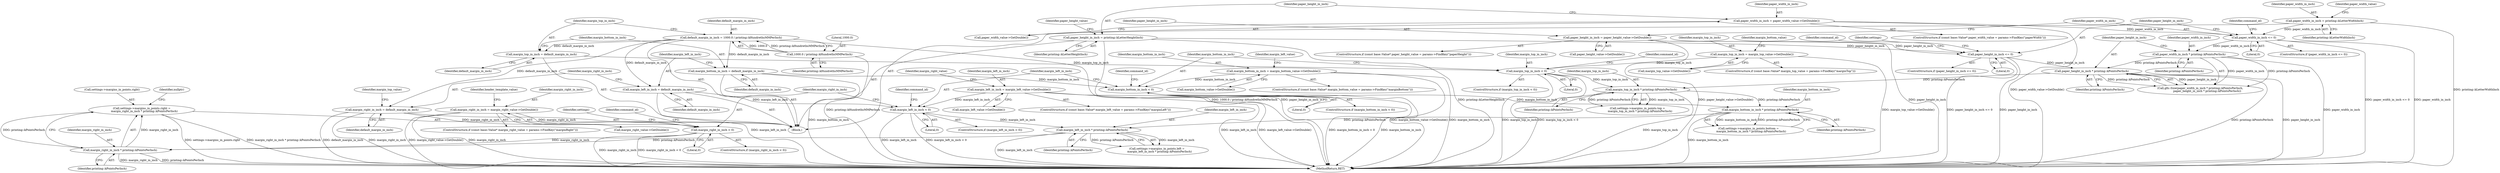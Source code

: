 digraph "0_Chrome_c59ad14fc61393a50b2ca3e89c7ecaba7028c4c4_3@integer" {
"1000332" [label="(Call,settings->margins_in_points.right =\n      margin_right_in_inch * printing::kPointsPerInch)"];
"1000338" [label="(Call,margin_right_in_inch * printing::kPointsPerInch)"];
"1000298" [label="(Call,margin_right_in_inch < 0)"];
"1000234" [label="(Call,margin_right_in_inch = default_margin_in_inch)"];
"1000216" [label="(Call,default_margin_in_inch = 1000.0 / printing::kHundrethsMMPerInch)"];
"1000218" [label="(Call,1000.0 / printing::kHundrethsMMPerInch)"];
"1000254" [label="(Call,margin_right_in_inch = margin_right_value->GetDouble())"];
"1000329" [label="(Call,margin_left_in_inch * printing::kPointsPerInch)"];
"1000290" [label="(Call,margin_left_in_inch < 0)"];
"1000230" [label="(Call,margin_left_in_inch = default_margin_in_inch)"];
"1000249" [label="(Call,margin_left_in_inch = margin_left_value->GetDouble())"];
"1000320" [label="(Call,margin_bottom_in_inch * printing::kPointsPerInch)"];
"1000282" [label="(Call,margin_bottom_in_inch < 0)"];
"1000226" [label="(Call,margin_bottom_in_inch = default_margin_in_inch)"];
"1000244" [label="(Call,margin_bottom_in_inch = margin_bottom_value->GetDouble())"];
"1000311" [label="(Call,margin_top_in_inch * printing::kPointsPerInch)"];
"1000274" [label="(Call,margin_top_in_inch < 0)"];
"1000222" [label="(Call,margin_top_in_inch = default_margin_in_inch)"];
"1000239" [label="(Call,margin_top_in_inch = margin_top_value->GetDouble())"];
"1000212" [label="(Call,paper_height_in_inch * printing::kPointsPerInch)"];
"1000197" [label="(Call,paper_height_in_inch <= 0)"];
"1000185" [label="(Call,paper_height_in_inch = paper_height_value->GetDouble())"];
"1000180" [label="(Call,paper_height_in_inch = printing::kLetterHeightInch)"];
"1000209" [label="(Call,paper_width_in_inch * printing::kPointsPerInch)"];
"1000189" [label="(Call,paper_width_in_inch <= 0)"];
"1000171" [label="(Call,paper_width_in_inch = printing::kLetterWidthInch)"];
"1000176" [label="(Call,paper_width_in_inch = paper_width_value->GetDouble())"];
"1000281" [label="(ControlStructure,if (margin_bottom_in_inch < 0))"];
"1000321" [label="(Identifier,margin_bottom_in_inch)"];
"1000222" [label="(Call,margin_top_in_inch = default_margin_in_inch)"];
"1000273" [label="(ControlStructure,if (margin_top_in_inch < 0))"];
"1000312" [label="(Identifier,margin_top_in_inch)"];
"1000188" [label="(ControlStructure,if (paper_width_in_inch <= 0))"];
"1000240" [label="(Identifier,margin_top_in_inch)"];
"1000303" [label="(Identifier,command_id)"];
"1000183" [label="(ControlStructure,if (const base::Value* paper_height_value = params->FindKey(\"paperHeight\")))"];
"1000219" [label="(Literal,1000.0)"];
"1000291" [label="(Identifier,margin_left_in_inch)"];
"1000199" [label="(Literal,0)"];
"1000194" [label="(Identifier,command_id)"];
"1000186" [label="(Identifier,paper_height_in_inch)"];
"1000235" [label="(Identifier,margin_right_in_inch)"];
"1000231" [label="(Identifier,margin_left_in_inch)"];
"1000208" [label="(Call,gfx::Size(paper_width_in_inch * printing::kPointsPerInch,\n                paper_height_in_inch * printing::kPointsPerInch))"];
"1000300" [label="(Literal,0)"];
"1000202" [label="(Identifier,command_id)"];
"1000227" [label="(Identifier,margin_bottom_in_inch)"];
"1000287" [label="(Identifier,command_id)"];
"1000172" [label="(Identifier,paper_width_in_inch)"];
"1000290" [label="(Call,margin_left_in_inch < 0)"];
"1000311" [label="(Call,margin_top_in_inch * printing::kPointsPerInch)"];
"1000211" [label="(Identifier,printing::kPointsPerInch)"];
"1000256" [label="(Call,margin_right_value->GetDouble())"];
"1000230" [label="(Call,margin_left_in_inch = default_margin_in_inch)"];
"1000250" [label="(Identifier,margin_left_in_inch)"];
"1000232" [label="(Identifier,default_margin_in_inch)"];
"1000314" [label="(Call,settings->margins_in_points.bottom =\n      margin_bottom_in_inch * printing::kPointsPerInch)"];
"1000258" [label="(Identifier,header_template_value)"];
"1000292" [label="(Literal,0)"];
"1000180" [label="(Call,paper_height_in_inch = printing::kLetterHeightInch)"];
"1000282" [label="(Call,margin_bottom_in_inch < 0)"];
"1000239" [label="(Call,margin_top_in_inch = margin_top_value->GetDouble())"];
"1000331" [label="(Identifier,printing::kPointsPerInch)"];
"1000323" [label="(Call,settings->margins_in_points.left =\n      margin_left_in_inch * printing::kPointsPerInch)"];
"1000241" [label="(Call,margin_top_value->GetDouble())"];
"1000255" [label="(Identifier,margin_right_in_inch)"];
"1000333" [label="(Call,settings->margins_in_points.right)"];
"1000320" [label="(Call,margin_bottom_in_inch * printing::kPointsPerInch)"];
"1000343" [label="(MethodReturn,RET)"];
"1000246" [label="(Call,margin_bottom_value->GetDouble())"];
"1000289" [label="(ControlStructure,if (margin_left_in_inch < 0))"];
"1000181" [label="(Identifier,paper_height_in_inch)"];
"1000223" [label="(Identifier,margin_top_in_inch)"];
"1000322" [label="(Identifier,printing::kPointsPerInch)"];
"1000185" [label="(Call,paper_height_in_inch = paper_height_value->GetDouble())"];
"1000249" [label="(Call,margin_left_in_inch = margin_left_value->GetDouble())"];
"1000274" [label="(Call,margin_top_in_inch < 0)"];
"1000276" [label="(Literal,0)"];
"1000217" [label="(Identifier,default_margin_in_inch)"];
"1000308" [label="(Identifier,settings)"];
"1000104" [label="(Block,)"];
"1000171" [label="(Call,paper_width_in_inch = printing::kLetterWidthInch)"];
"1000342" [label="(Identifier,nullptr)"];
"1000243" [label="(Identifier,margin_bottom_value)"];
"1000177" [label="(Identifier,paper_width_in_inch)"];
"1000284" [label="(Literal,0)"];
"1000216" [label="(Call,default_margin_in_inch = 1000.0 / printing::kHundrethsMMPerInch)"];
"1000242" [label="(ControlStructure,if (const base::Value* margin_bottom_value = params->FindKey(\"marginBottom\")))"];
"1000244" [label="(Call,margin_bottom_in_inch = margin_bottom_value->GetDouble())"];
"1000238" [label="(Identifier,margin_top_value)"];
"1000248" [label="(Identifier,margin_left_value)"];
"1000254" [label="(Call,margin_right_in_inch = margin_right_value->GetDouble())"];
"1000190" [label="(Identifier,paper_width_in_inch)"];
"1000174" [label="(ControlStructure,if (const base::Value* paper_width_value = params->FindKey(\"paperWidth\")))"];
"1000178" [label="(Call,paper_width_value->GetDouble())"];
"1000340" [label="(Identifier,printing::kPointsPerInch)"];
"1000295" [label="(Identifier,command_id)"];
"1000329" [label="(Call,margin_left_in_inch * printing::kPointsPerInch)"];
"1000251" [label="(Call,margin_left_value->GetDouble())"];
"1000298" [label="(Call,margin_right_in_inch < 0)"];
"1000226" [label="(Call,margin_bottom_in_inch = default_margin_in_inch)"];
"1000206" [label="(Identifier,settings)"];
"1000330" [label="(Identifier,margin_left_in_inch)"];
"1000299" [label="(Identifier,margin_right_in_inch)"];
"1000176" [label="(Call,paper_width_in_inch = paper_width_value->GetDouble())"];
"1000283" [label="(Identifier,margin_bottom_in_inch)"];
"1000210" [label="(Identifier,paper_width_in_inch)"];
"1000236" [label="(Identifier,default_margin_in_inch)"];
"1000253" [label="(Identifier,margin_right_value)"];
"1000305" [label="(Call,settings->margins_in_points.top =\n      margin_top_in_inch * printing::kPointsPerInch)"];
"1000220" [label="(Identifier,printing::kHundrethsMMPerInch)"];
"1000245" [label="(Identifier,margin_bottom_in_inch)"];
"1000197" [label="(Call,paper_height_in_inch <= 0)"];
"1000313" [label="(Identifier,printing::kPointsPerInch)"];
"1000209" [label="(Call,paper_width_in_inch * printing::kPointsPerInch)"];
"1000234" [label="(Call,margin_right_in_inch = default_margin_in_inch)"];
"1000252" [label="(ControlStructure,if (const base::Value* margin_right_value = params->FindKey(\"marginRight\")))"];
"1000212" [label="(Call,paper_height_in_inch * printing::kPointsPerInch)"];
"1000187" [label="(Call,paper_height_value->GetDouble())"];
"1000184" [label="(Identifier,paper_height_value)"];
"1000218" [label="(Call,1000.0 / printing::kHundrethsMMPerInch)"];
"1000214" [label="(Identifier,printing::kPointsPerInch)"];
"1000228" [label="(Identifier,default_margin_in_inch)"];
"1000237" [label="(ControlStructure,if (const base::Value* margin_top_value = params->FindKey(\"marginTop\")))"];
"1000196" [label="(ControlStructure,if (paper_height_in_inch <= 0))"];
"1000189" [label="(Call,paper_width_in_inch <= 0)"];
"1000275" [label="(Identifier,margin_top_in_inch)"];
"1000247" [label="(ControlStructure,if (const base::Value* margin_left_value = params->FindKey(\"marginLeft\")))"];
"1000173" [label="(Identifier,printing::kLetterWidthInch)"];
"1000182" [label="(Identifier,printing::kLetterHeightInch)"];
"1000224" [label="(Identifier,default_margin_in_inch)"];
"1000332" [label="(Call,settings->margins_in_points.right =\n      margin_right_in_inch * printing::kPointsPerInch)"];
"1000279" [label="(Identifier,command_id)"];
"1000198" [label="(Identifier,paper_height_in_inch)"];
"1000297" [label="(ControlStructure,if (margin_right_in_inch < 0))"];
"1000191" [label="(Literal,0)"];
"1000339" [label="(Identifier,margin_right_in_inch)"];
"1000338" [label="(Call,margin_right_in_inch * printing::kPointsPerInch)"];
"1000175" [label="(Identifier,paper_width_value)"];
"1000213" [label="(Identifier,paper_height_in_inch)"];
"1000332" -> "1000104"  [label="AST: "];
"1000332" -> "1000338"  [label="CFG: "];
"1000333" -> "1000332"  [label="AST: "];
"1000338" -> "1000332"  [label="AST: "];
"1000342" -> "1000332"  [label="CFG: "];
"1000332" -> "1000343"  [label="DDG: settings->margins_in_points.right"];
"1000332" -> "1000343"  [label="DDG: margin_right_in_inch * printing::kPointsPerInch"];
"1000338" -> "1000332"  [label="DDG: margin_right_in_inch"];
"1000338" -> "1000332"  [label="DDG: printing::kPointsPerInch"];
"1000338" -> "1000340"  [label="CFG: "];
"1000339" -> "1000338"  [label="AST: "];
"1000340" -> "1000338"  [label="AST: "];
"1000338" -> "1000343"  [label="DDG: margin_right_in_inch"];
"1000338" -> "1000343"  [label="DDG: printing::kPointsPerInch"];
"1000298" -> "1000338"  [label="DDG: margin_right_in_inch"];
"1000329" -> "1000338"  [label="DDG: printing::kPointsPerInch"];
"1000298" -> "1000297"  [label="AST: "];
"1000298" -> "1000300"  [label="CFG: "];
"1000299" -> "1000298"  [label="AST: "];
"1000300" -> "1000298"  [label="AST: "];
"1000303" -> "1000298"  [label="CFG: "];
"1000308" -> "1000298"  [label="CFG: "];
"1000298" -> "1000343"  [label="DDG: margin_right_in_inch < 0"];
"1000298" -> "1000343"  [label="DDG: margin_right_in_inch"];
"1000234" -> "1000298"  [label="DDG: margin_right_in_inch"];
"1000254" -> "1000298"  [label="DDG: margin_right_in_inch"];
"1000234" -> "1000104"  [label="AST: "];
"1000234" -> "1000236"  [label="CFG: "];
"1000235" -> "1000234"  [label="AST: "];
"1000236" -> "1000234"  [label="AST: "];
"1000238" -> "1000234"  [label="CFG: "];
"1000234" -> "1000343"  [label="DDG: default_margin_in_inch"];
"1000234" -> "1000343"  [label="DDG: margin_right_in_inch"];
"1000216" -> "1000234"  [label="DDG: default_margin_in_inch"];
"1000216" -> "1000104"  [label="AST: "];
"1000216" -> "1000218"  [label="CFG: "];
"1000217" -> "1000216"  [label="AST: "];
"1000218" -> "1000216"  [label="AST: "];
"1000223" -> "1000216"  [label="CFG: "];
"1000216" -> "1000343"  [label="DDG: 1000.0 / printing::kHundrethsMMPerInch"];
"1000218" -> "1000216"  [label="DDG: 1000.0"];
"1000218" -> "1000216"  [label="DDG: printing::kHundrethsMMPerInch"];
"1000216" -> "1000222"  [label="DDG: default_margin_in_inch"];
"1000216" -> "1000226"  [label="DDG: default_margin_in_inch"];
"1000216" -> "1000230"  [label="DDG: default_margin_in_inch"];
"1000218" -> "1000220"  [label="CFG: "];
"1000219" -> "1000218"  [label="AST: "];
"1000220" -> "1000218"  [label="AST: "];
"1000218" -> "1000343"  [label="DDG: printing::kHundrethsMMPerInch"];
"1000254" -> "1000252"  [label="AST: "];
"1000254" -> "1000256"  [label="CFG: "];
"1000255" -> "1000254"  [label="AST: "];
"1000256" -> "1000254"  [label="AST: "];
"1000258" -> "1000254"  [label="CFG: "];
"1000254" -> "1000343"  [label="DDG: margin_right_in_inch"];
"1000254" -> "1000343"  [label="DDG: margin_right_value->GetDouble()"];
"1000329" -> "1000323"  [label="AST: "];
"1000329" -> "1000331"  [label="CFG: "];
"1000330" -> "1000329"  [label="AST: "];
"1000331" -> "1000329"  [label="AST: "];
"1000323" -> "1000329"  [label="CFG: "];
"1000329" -> "1000343"  [label="DDG: margin_left_in_inch"];
"1000329" -> "1000323"  [label="DDG: margin_left_in_inch"];
"1000329" -> "1000323"  [label="DDG: printing::kPointsPerInch"];
"1000290" -> "1000329"  [label="DDG: margin_left_in_inch"];
"1000320" -> "1000329"  [label="DDG: printing::kPointsPerInch"];
"1000290" -> "1000289"  [label="AST: "];
"1000290" -> "1000292"  [label="CFG: "];
"1000291" -> "1000290"  [label="AST: "];
"1000292" -> "1000290"  [label="AST: "];
"1000295" -> "1000290"  [label="CFG: "];
"1000299" -> "1000290"  [label="CFG: "];
"1000290" -> "1000343"  [label="DDG: margin_left_in_inch"];
"1000290" -> "1000343"  [label="DDG: margin_left_in_inch < 0"];
"1000230" -> "1000290"  [label="DDG: margin_left_in_inch"];
"1000249" -> "1000290"  [label="DDG: margin_left_in_inch"];
"1000230" -> "1000104"  [label="AST: "];
"1000230" -> "1000232"  [label="CFG: "];
"1000231" -> "1000230"  [label="AST: "];
"1000232" -> "1000230"  [label="AST: "];
"1000235" -> "1000230"  [label="CFG: "];
"1000230" -> "1000343"  [label="DDG: margin_left_in_inch"];
"1000249" -> "1000247"  [label="AST: "];
"1000249" -> "1000251"  [label="CFG: "];
"1000250" -> "1000249"  [label="AST: "];
"1000251" -> "1000249"  [label="AST: "];
"1000253" -> "1000249"  [label="CFG: "];
"1000249" -> "1000343"  [label="DDG: margin_left_value->GetDouble()"];
"1000249" -> "1000343"  [label="DDG: margin_left_in_inch"];
"1000320" -> "1000314"  [label="AST: "];
"1000320" -> "1000322"  [label="CFG: "];
"1000321" -> "1000320"  [label="AST: "];
"1000322" -> "1000320"  [label="AST: "];
"1000314" -> "1000320"  [label="CFG: "];
"1000320" -> "1000343"  [label="DDG: margin_bottom_in_inch"];
"1000320" -> "1000314"  [label="DDG: margin_bottom_in_inch"];
"1000320" -> "1000314"  [label="DDG: printing::kPointsPerInch"];
"1000282" -> "1000320"  [label="DDG: margin_bottom_in_inch"];
"1000311" -> "1000320"  [label="DDG: printing::kPointsPerInch"];
"1000282" -> "1000281"  [label="AST: "];
"1000282" -> "1000284"  [label="CFG: "];
"1000283" -> "1000282"  [label="AST: "];
"1000284" -> "1000282"  [label="AST: "];
"1000287" -> "1000282"  [label="CFG: "];
"1000291" -> "1000282"  [label="CFG: "];
"1000282" -> "1000343"  [label="DDG: margin_bottom_in_inch < 0"];
"1000282" -> "1000343"  [label="DDG: margin_bottom_in_inch"];
"1000226" -> "1000282"  [label="DDG: margin_bottom_in_inch"];
"1000244" -> "1000282"  [label="DDG: margin_bottom_in_inch"];
"1000226" -> "1000104"  [label="AST: "];
"1000226" -> "1000228"  [label="CFG: "];
"1000227" -> "1000226"  [label="AST: "];
"1000228" -> "1000226"  [label="AST: "];
"1000231" -> "1000226"  [label="CFG: "];
"1000226" -> "1000343"  [label="DDG: margin_bottom_in_inch"];
"1000244" -> "1000242"  [label="AST: "];
"1000244" -> "1000246"  [label="CFG: "];
"1000245" -> "1000244"  [label="AST: "];
"1000246" -> "1000244"  [label="AST: "];
"1000248" -> "1000244"  [label="CFG: "];
"1000244" -> "1000343"  [label="DDG: margin_bottom_in_inch"];
"1000244" -> "1000343"  [label="DDG: margin_bottom_value->GetDouble()"];
"1000311" -> "1000305"  [label="AST: "];
"1000311" -> "1000313"  [label="CFG: "];
"1000312" -> "1000311"  [label="AST: "];
"1000313" -> "1000311"  [label="AST: "];
"1000305" -> "1000311"  [label="CFG: "];
"1000311" -> "1000343"  [label="DDG: margin_top_in_inch"];
"1000311" -> "1000305"  [label="DDG: margin_top_in_inch"];
"1000311" -> "1000305"  [label="DDG: printing::kPointsPerInch"];
"1000274" -> "1000311"  [label="DDG: margin_top_in_inch"];
"1000212" -> "1000311"  [label="DDG: printing::kPointsPerInch"];
"1000274" -> "1000273"  [label="AST: "];
"1000274" -> "1000276"  [label="CFG: "];
"1000275" -> "1000274"  [label="AST: "];
"1000276" -> "1000274"  [label="AST: "];
"1000279" -> "1000274"  [label="CFG: "];
"1000283" -> "1000274"  [label="CFG: "];
"1000274" -> "1000343"  [label="DDG: margin_top_in_inch"];
"1000274" -> "1000343"  [label="DDG: margin_top_in_inch < 0"];
"1000222" -> "1000274"  [label="DDG: margin_top_in_inch"];
"1000239" -> "1000274"  [label="DDG: margin_top_in_inch"];
"1000222" -> "1000104"  [label="AST: "];
"1000222" -> "1000224"  [label="CFG: "];
"1000223" -> "1000222"  [label="AST: "];
"1000224" -> "1000222"  [label="AST: "];
"1000227" -> "1000222"  [label="CFG: "];
"1000239" -> "1000237"  [label="AST: "];
"1000239" -> "1000241"  [label="CFG: "];
"1000240" -> "1000239"  [label="AST: "];
"1000241" -> "1000239"  [label="AST: "];
"1000243" -> "1000239"  [label="CFG: "];
"1000239" -> "1000343"  [label="DDG: margin_top_value->GetDouble()"];
"1000212" -> "1000208"  [label="AST: "];
"1000212" -> "1000214"  [label="CFG: "];
"1000213" -> "1000212"  [label="AST: "];
"1000214" -> "1000212"  [label="AST: "];
"1000208" -> "1000212"  [label="CFG: "];
"1000212" -> "1000343"  [label="DDG: printing::kPointsPerInch"];
"1000212" -> "1000343"  [label="DDG: paper_height_in_inch"];
"1000212" -> "1000208"  [label="DDG: paper_height_in_inch"];
"1000212" -> "1000208"  [label="DDG: printing::kPointsPerInch"];
"1000197" -> "1000212"  [label="DDG: paper_height_in_inch"];
"1000209" -> "1000212"  [label="DDG: printing::kPointsPerInch"];
"1000197" -> "1000196"  [label="AST: "];
"1000197" -> "1000199"  [label="CFG: "];
"1000198" -> "1000197"  [label="AST: "];
"1000199" -> "1000197"  [label="AST: "];
"1000202" -> "1000197"  [label="CFG: "];
"1000206" -> "1000197"  [label="CFG: "];
"1000197" -> "1000343"  [label="DDG: paper_height_in_inch <= 0"];
"1000197" -> "1000343"  [label="DDG: paper_height_in_inch"];
"1000185" -> "1000197"  [label="DDG: paper_height_in_inch"];
"1000180" -> "1000197"  [label="DDG: paper_height_in_inch"];
"1000185" -> "1000183"  [label="AST: "];
"1000185" -> "1000187"  [label="CFG: "];
"1000186" -> "1000185"  [label="AST: "];
"1000187" -> "1000185"  [label="AST: "];
"1000190" -> "1000185"  [label="CFG: "];
"1000185" -> "1000343"  [label="DDG: paper_height_in_inch"];
"1000185" -> "1000343"  [label="DDG: paper_height_value->GetDouble()"];
"1000180" -> "1000104"  [label="AST: "];
"1000180" -> "1000182"  [label="CFG: "];
"1000181" -> "1000180"  [label="AST: "];
"1000182" -> "1000180"  [label="AST: "];
"1000184" -> "1000180"  [label="CFG: "];
"1000180" -> "1000343"  [label="DDG: paper_height_in_inch"];
"1000180" -> "1000343"  [label="DDG: printing::kLetterHeightInch"];
"1000209" -> "1000208"  [label="AST: "];
"1000209" -> "1000211"  [label="CFG: "];
"1000210" -> "1000209"  [label="AST: "];
"1000211" -> "1000209"  [label="AST: "];
"1000213" -> "1000209"  [label="CFG: "];
"1000209" -> "1000343"  [label="DDG: paper_width_in_inch"];
"1000209" -> "1000208"  [label="DDG: paper_width_in_inch"];
"1000209" -> "1000208"  [label="DDG: printing::kPointsPerInch"];
"1000189" -> "1000209"  [label="DDG: paper_width_in_inch"];
"1000189" -> "1000188"  [label="AST: "];
"1000189" -> "1000191"  [label="CFG: "];
"1000190" -> "1000189"  [label="AST: "];
"1000191" -> "1000189"  [label="AST: "];
"1000194" -> "1000189"  [label="CFG: "];
"1000198" -> "1000189"  [label="CFG: "];
"1000189" -> "1000343"  [label="DDG: paper_width_in_inch"];
"1000189" -> "1000343"  [label="DDG: paper_width_in_inch <= 0"];
"1000171" -> "1000189"  [label="DDG: paper_width_in_inch"];
"1000176" -> "1000189"  [label="DDG: paper_width_in_inch"];
"1000171" -> "1000104"  [label="AST: "];
"1000171" -> "1000173"  [label="CFG: "];
"1000172" -> "1000171"  [label="AST: "];
"1000173" -> "1000171"  [label="AST: "];
"1000175" -> "1000171"  [label="CFG: "];
"1000171" -> "1000343"  [label="DDG: printing::kLetterWidthInch"];
"1000176" -> "1000174"  [label="AST: "];
"1000176" -> "1000178"  [label="CFG: "];
"1000177" -> "1000176"  [label="AST: "];
"1000178" -> "1000176"  [label="AST: "];
"1000181" -> "1000176"  [label="CFG: "];
"1000176" -> "1000343"  [label="DDG: paper_width_value->GetDouble()"];
}

